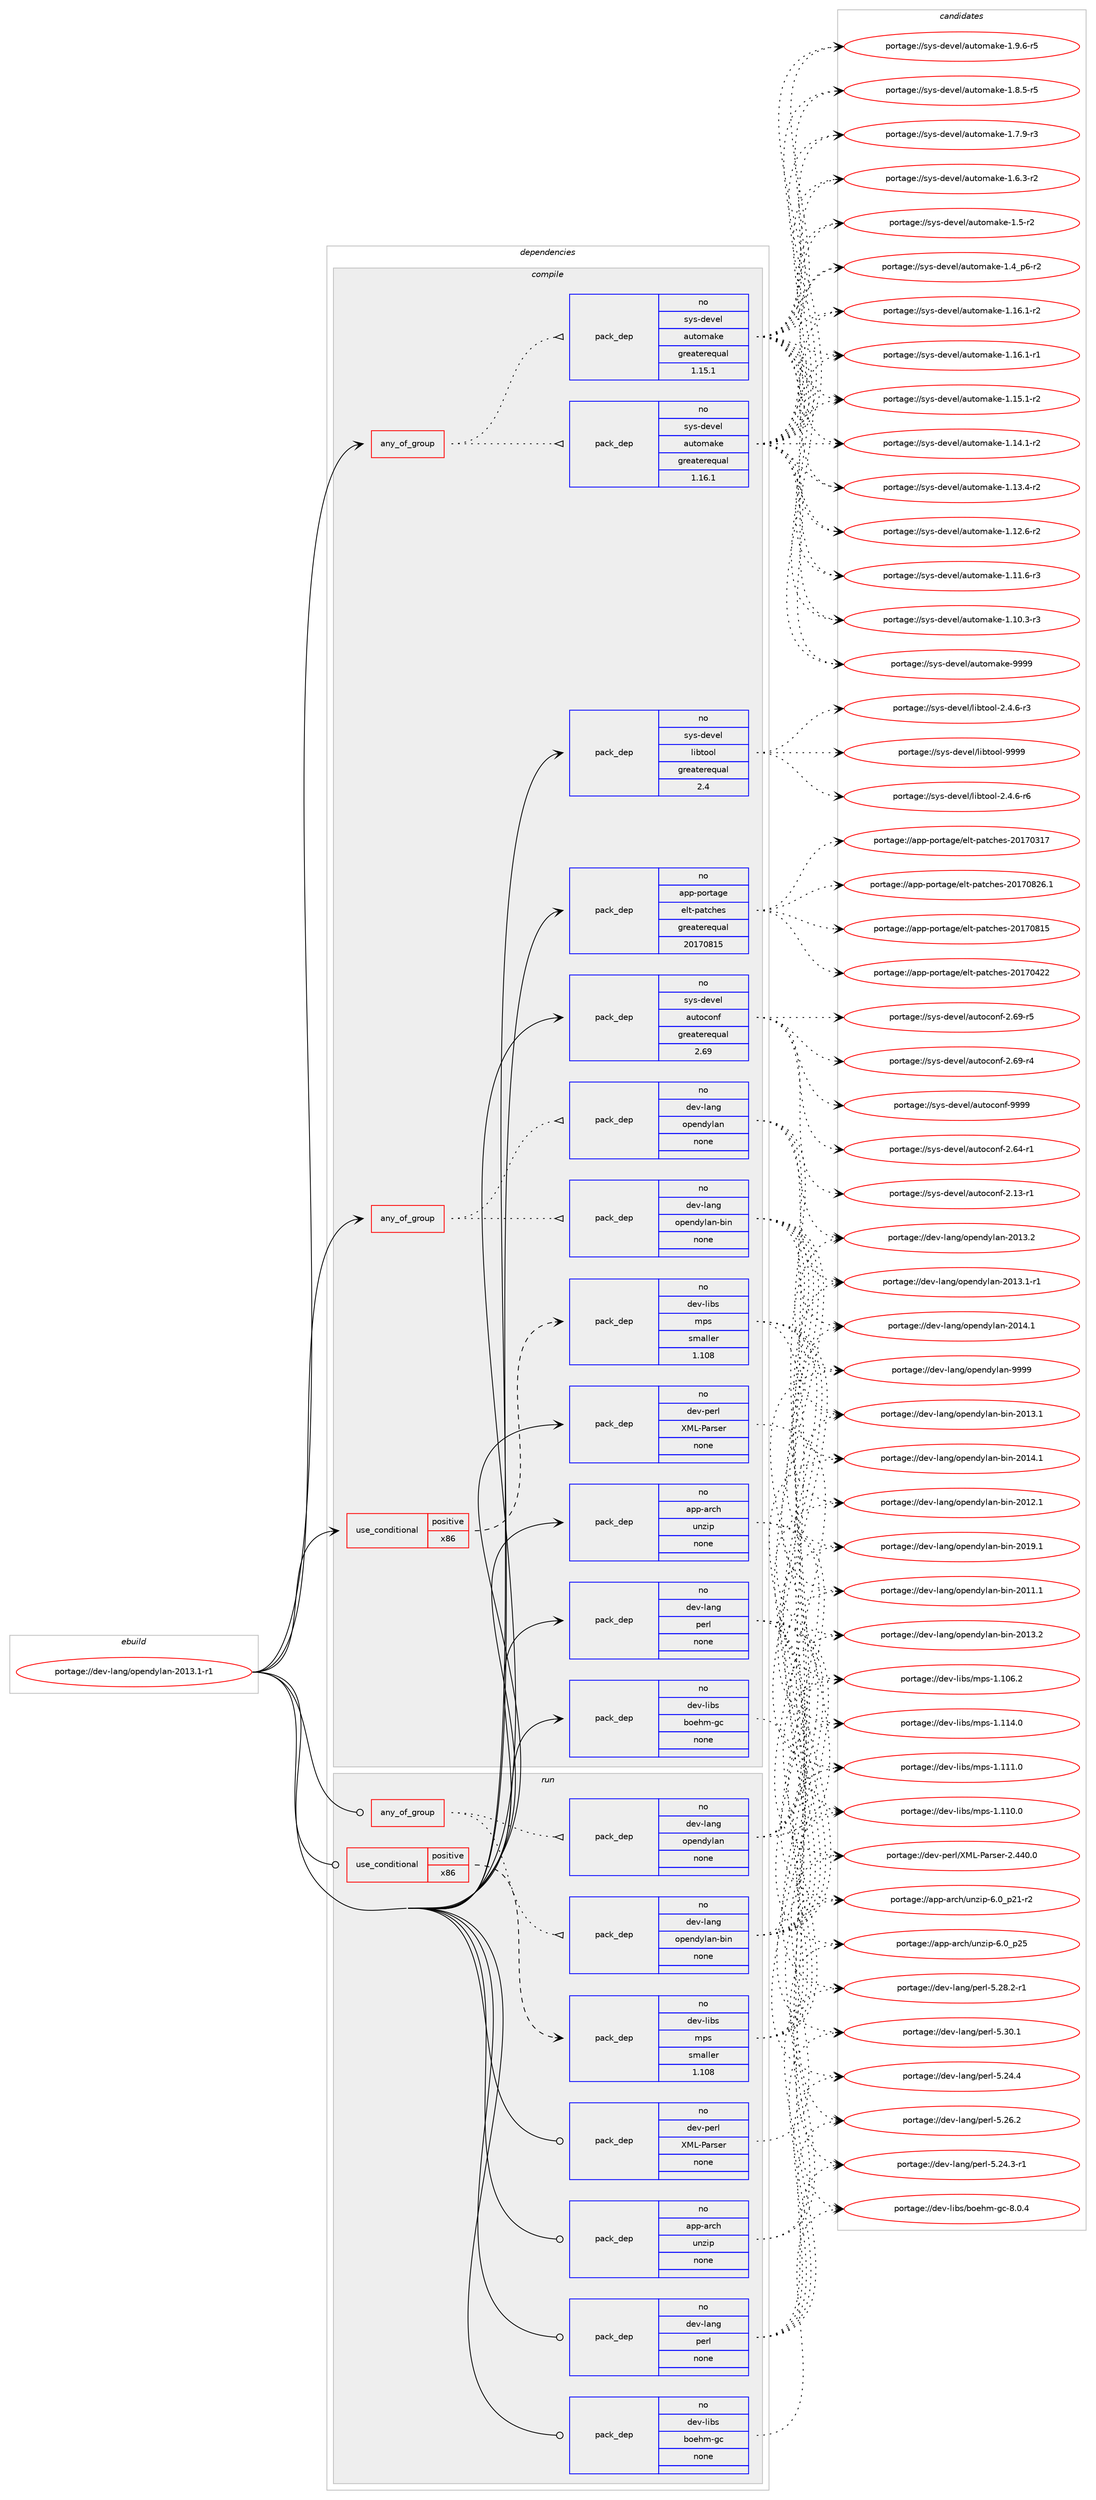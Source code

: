 digraph prolog {

# *************
# Graph options
# *************

newrank=true;
concentrate=true;
compound=true;
graph [rankdir=LR,fontname=Helvetica,fontsize=10,ranksep=1.5];#, ranksep=2.5, nodesep=0.2];
edge  [arrowhead=vee];
node  [fontname=Helvetica,fontsize=10];

# **********
# The ebuild
# **********

subgraph cluster_leftcol {
color=gray;
label=<<i>ebuild</i>>;
id [label="portage://dev-lang/opendylan-2013.1-r1", color=red, width=4, href="../dev-lang/opendylan-2013.1-r1.svg"];
}

# ****************
# The dependencies
# ****************

subgraph cluster_midcol {
color=gray;
label=<<i>dependencies</i>>;
subgraph cluster_compile {
fillcolor="#eeeeee";
style=filled;
label=<<i>compile</i>>;
subgraph any5304 {
dependency522108 [label=<<TABLE BORDER="0" CELLBORDER="1" CELLSPACING="0" CELLPADDING="4"><TR><TD CELLPADDING="10">any_of_group</TD></TR></TABLE>>, shape=none, color=red];subgraph pack388299 {
dependency522109 [label=<<TABLE BORDER="0" CELLBORDER="1" CELLSPACING="0" CELLPADDING="4" WIDTH="220"><TR><TD ROWSPAN="6" CELLPADDING="30">pack_dep</TD></TR><TR><TD WIDTH="110">no</TD></TR><TR><TD>dev-lang</TD></TR><TR><TD>opendylan-bin</TD></TR><TR><TD>none</TD></TR><TR><TD></TD></TR></TABLE>>, shape=none, color=blue];
}
dependency522108:e -> dependency522109:w [weight=20,style="dotted",arrowhead="oinv"];
subgraph pack388300 {
dependency522110 [label=<<TABLE BORDER="0" CELLBORDER="1" CELLSPACING="0" CELLPADDING="4" WIDTH="220"><TR><TD ROWSPAN="6" CELLPADDING="30">pack_dep</TD></TR><TR><TD WIDTH="110">no</TD></TR><TR><TD>dev-lang</TD></TR><TR><TD>opendylan</TD></TR><TR><TD>none</TD></TR><TR><TD></TD></TR></TABLE>>, shape=none, color=blue];
}
dependency522108:e -> dependency522110:w [weight=20,style="dotted",arrowhead="oinv"];
}
id:e -> dependency522108:w [weight=20,style="solid",arrowhead="vee"];
subgraph any5305 {
dependency522111 [label=<<TABLE BORDER="0" CELLBORDER="1" CELLSPACING="0" CELLPADDING="4"><TR><TD CELLPADDING="10">any_of_group</TD></TR></TABLE>>, shape=none, color=red];subgraph pack388301 {
dependency522112 [label=<<TABLE BORDER="0" CELLBORDER="1" CELLSPACING="0" CELLPADDING="4" WIDTH="220"><TR><TD ROWSPAN="6" CELLPADDING="30">pack_dep</TD></TR><TR><TD WIDTH="110">no</TD></TR><TR><TD>sys-devel</TD></TR><TR><TD>automake</TD></TR><TR><TD>greaterequal</TD></TR><TR><TD>1.16.1</TD></TR></TABLE>>, shape=none, color=blue];
}
dependency522111:e -> dependency522112:w [weight=20,style="dotted",arrowhead="oinv"];
subgraph pack388302 {
dependency522113 [label=<<TABLE BORDER="0" CELLBORDER="1" CELLSPACING="0" CELLPADDING="4" WIDTH="220"><TR><TD ROWSPAN="6" CELLPADDING="30">pack_dep</TD></TR><TR><TD WIDTH="110">no</TD></TR><TR><TD>sys-devel</TD></TR><TR><TD>automake</TD></TR><TR><TD>greaterequal</TD></TR><TR><TD>1.15.1</TD></TR></TABLE>>, shape=none, color=blue];
}
dependency522111:e -> dependency522113:w [weight=20,style="dotted",arrowhead="oinv"];
}
id:e -> dependency522111:w [weight=20,style="solid",arrowhead="vee"];
subgraph cond128268 {
dependency522114 [label=<<TABLE BORDER="0" CELLBORDER="1" CELLSPACING="0" CELLPADDING="4"><TR><TD ROWSPAN="3" CELLPADDING="10">use_conditional</TD></TR><TR><TD>positive</TD></TR><TR><TD>x86</TD></TR></TABLE>>, shape=none, color=red];
subgraph pack388303 {
dependency522115 [label=<<TABLE BORDER="0" CELLBORDER="1" CELLSPACING="0" CELLPADDING="4" WIDTH="220"><TR><TD ROWSPAN="6" CELLPADDING="30">pack_dep</TD></TR><TR><TD WIDTH="110">no</TD></TR><TR><TD>dev-libs</TD></TR><TR><TD>mps</TD></TR><TR><TD>smaller</TD></TR><TR><TD>1.108</TD></TR></TABLE>>, shape=none, color=blue];
}
dependency522114:e -> dependency522115:w [weight=20,style="dashed",arrowhead="vee"];
}
id:e -> dependency522114:w [weight=20,style="solid",arrowhead="vee"];
subgraph pack388304 {
dependency522116 [label=<<TABLE BORDER="0" CELLBORDER="1" CELLSPACING="0" CELLPADDING="4" WIDTH="220"><TR><TD ROWSPAN="6" CELLPADDING="30">pack_dep</TD></TR><TR><TD WIDTH="110">no</TD></TR><TR><TD>app-arch</TD></TR><TR><TD>unzip</TD></TR><TR><TD>none</TD></TR><TR><TD></TD></TR></TABLE>>, shape=none, color=blue];
}
id:e -> dependency522116:w [weight=20,style="solid",arrowhead="vee"];
subgraph pack388305 {
dependency522117 [label=<<TABLE BORDER="0" CELLBORDER="1" CELLSPACING="0" CELLPADDING="4" WIDTH="220"><TR><TD ROWSPAN="6" CELLPADDING="30">pack_dep</TD></TR><TR><TD WIDTH="110">no</TD></TR><TR><TD>app-portage</TD></TR><TR><TD>elt-patches</TD></TR><TR><TD>greaterequal</TD></TR><TR><TD>20170815</TD></TR></TABLE>>, shape=none, color=blue];
}
id:e -> dependency522117:w [weight=20,style="solid",arrowhead="vee"];
subgraph pack388306 {
dependency522118 [label=<<TABLE BORDER="0" CELLBORDER="1" CELLSPACING="0" CELLPADDING="4" WIDTH="220"><TR><TD ROWSPAN="6" CELLPADDING="30">pack_dep</TD></TR><TR><TD WIDTH="110">no</TD></TR><TR><TD>dev-lang</TD></TR><TR><TD>perl</TD></TR><TR><TD>none</TD></TR><TR><TD></TD></TR></TABLE>>, shape=none, color=blue];
}
id:e -> dependency522118:w [weight=20,style="solid",arrowhead="vee"];
subgraph pack388307 {
dependency522119 [label=<<TABLE BORDER="0" CELLBORDER="1" CELLSPACING="0" CELLPADDING="4" WIDTH="220"><TR><TD ROWSPAN="6" CELLPADDING="30">pack_dep</TD></TR><TR><TD WIDTH="110">no</TD></TR><TR><TD>dev-libs</TD></TR><TR><TD>boehm-gc</TD></TR><TR><TD>none</TD></TR><TR><TD></TD></TR></TABLE>>, shape=none, color=blue];
}
id:e -> dependency522119:w [weight=20,style="solid",arrowhead="vee"];
subgraph pack388308 {
dependency522120 [label=<<TABLE BORDER="0" CELLBORDER="1" CELLSPACING="0" CELLPADDING="4" WIDTH="220"><TR><TD ROWSPAN="6" CELLPADDING="30">pack_dep</TD></TR><TR><TD WIDTH="110">no</TD></TR><TR><TD>dev-perl</TD></TR><TR><TD>XML-Parser</TD></TR><TR><TD>none</TD></TR><TR><TD></TD></TR></TABLE>>, shape=none, color=blue];
}
id:e -> dependency522120:w [weight=20,style="solid",arrowhead="vee"];
subgraph pack388309 {
dependency522121 [label=<<TABLE BORDER="0" CELLBORDER="1" CELLSPACING="0" CELLPADDING="4" WIDTH="220"><TR><TD ROWSPAN="6" CELLPADDING="30">pack_dep</TD></TR><TR><TD WIDTH="110">no</TD></TR><TR><TD>sys-devel</TD></TR><TR><TD>autoconf</TD></TR><TR><TD>greaterequal</TD></TR><TR><TD>2.69</TD></TR></TABLE>>, shape=none, color=blue];
}
id:e -> dependency522121:w [weight=20,style="solid",arrowhead="vee"];
subgraph pack388310 {
dependency522122 [label=<<TABLE BORDER="0" CELLBORDER="1" CELLSPACING="0" CELLPADDING="4" WIDTH="220"><TR><TD ROWSPAN="6" CELLPADDING="30">pack_dep</TD></TR><TR><TD WIDTH="110">no</TD></TR><TR><TD>sys-devel</TD></TR><TR><TD>libtool</TD></TR><TR><TD>greaterequal</TD></TR><TR><TD>2.4</TD></TR></TABLE>>, shape=none, color=blue];
}
id:e -> dependency522122:w [weight=20,style="solid",arrowhead="vee"];
}
subgraph cluster_compileandrun {
fillcolor="#eeeeee";
style=filled;
label=<<i>compile and run</i>>;
}
subgraph cluster_run {
fillcolor="#eeeeee";
style=filled;
label=<<i>run</i>>;
subgraph any5306 {
dependency522123 [label=<<TABLE BORDER="0" CELLBORDER="1" CELLSPACING="0" CELLPADDING="4"><TR><TD CELLPADDING="10">any_of_group</TD></TR></TABLE>>, shape=none, color=red];subgraph pack388311 {
dependency522124 [label=<<TABLE BORDER="0" CELLBORDER="1" CELLSPACING="0" CELLPADDING="4" WIDTH="220"><TR><TD ROWSPAN="6" CELLPADDING="30">pack_dep</TD></TR><TR><TD WIDTH="110">no</TD></TR><TR><TD>dev-lang</TD></TR><TR><TD>opendylan-bin</TD></TR><TR><TD>none</TD></TR><TR><TD></TD></TR></TABLE>>, shape=none, color=blue];
}
dependency522123:e -> dependency522124:w [weight=20,style="dotted",arrowhead="oinv"];
subgraph pack388312 {
dependency522125 [label=<<TABLE BORDER="0" CELLBORDER="1" CELLSPACING="0" CELLPADDING="4" WIDTH="220"><TR><TD ROWSPAN="6" CELLPADDING="30">pack_dep</TD></TR><TR><TD WIDTH="110">no</TD></TR><TR><TD>dev-lang</TD></TR><TR><TD>opendylan</TD></TR><TR><TD>none</TD></TR><TR><TD></TD></TR></TABLE>>, shape=none, color=blue];
}
dependency522123:e -> dependency522125:w [weight=20,style="dotted",arrowhead="oinv"];
}
id:e -> dependency522123:w [weight=20,style="solid",arrowhead="odot"];
subgraph cond128269 {
dependency522126 [label=<<TABLE BORDER="0" CELLBORDER="1" CELLSPACING="0" CELLPADDING="4"><TR><TD ROWSPAN="3" CELLPADDING="10">use_conditional</TD></TR><TR><TD>positive</TD></TR><TR><TD>x86</TD></TR></TABLE>>, shape=none, color=red];
subgraph pack388313 {
dependency522127 [label=<<TABLE BORDER="0" CELLBORDER="1" CELLSPACING="0" CELLPADDING="4" WIDTH="220"><TR><TD ROWSPAN="6" CELLPADDING="30">pack_dep</TD></TR><TR><TD WIDTH="110">no</TD></TR><TR><TD>dev-libs</TD></TR><TR><TD>mps</TD></TR><TR><TD>smaller</TD></TR><TR><TD>1.108</TD></TR></TABLE>>, shape=none, color=blue];
}
dependency522126:e -> dependency522127:w [weight=20,style="dashed",arrowhead="vee"];
}
id:e -> dependency522126:w [weight=20,style="solid",arrowhead="odot"];
subgraph pack388314 {
dependency522128 [label=<<TABLE BORDER="0" CELLBORDER="1" CELLSPACING="0" CELLPADDING="4" WIDTH="220"><TR><TD ROWSPAN="6" CELLPADDING="30">pack_dep</TD></TR><TR><TD WIDTH="110">no</TD></TR><TR><TD>app-arch</TD></TR><TR><TD>unzip</TD></TR><TR><TD>none</TD></TR><TR><TD></TD></TR></TABLE>>, shape=none, color=blue];
}
id:e -> dependency522128:w [weight=20,style="solid",arrowhead="odot"];
subgraph pack388315 {
dependency522129 [label=<<TABLE BORDER="0" CELLBORDER="1" CELLSPACING="0" CELLPADDING="4" WIDTH="220"><TR><TD ROWSPAN="6" CELLPADDING="30">pack_dep</TD></TR><TR><TD WIDTH="110">no</TD></TR><TR><TD>dev-lang</TD></TR><TR><TD>perl</TD></TR><TR><TD>none</TD></TR><TR><TD></TD></TR></TABLE>>, shape=none, color=blue];
}
id:e -> dependency522129:w [weight=20,style="solid",arrowhead="odot"];
subgraph pack388316 {
dependency522130 [label=<<TABLE BORDER="0" CELLBORDER="1" CELLSPACING="0" CELLPADDING="4" WIDTH="220"><TR><TD ROWSPAN="6" CELLPADDING="30">pack_dep</TD></TR><TR><TD WIDTH="110">no</TD></TR><TR><TD>dev-libs</TD></TR><TR><TD>boehm-gc</TD></TR><TR><TD>none</TD></TR><TR><TD></TD></TR></TABLE>>, shape=none, color=blue];
}
id:e -> dependency522130:w [weight=20,style="solid",arrowhead="odot"];
subgraph pack388317 {
dependency522131 [label=<<TABLE BORDER="0" CELLBORDER="1" CELLSPACING="0" CELLPADDING="4" WIDTH="220"><TR><TD ROWSPAN="6" CELLPADDING="30">pack_dep</TD></TR><TR><TD WIDTH="110">no</TD></TR><TR><TD>dev-perl</TD></TR><TR><TD>XML-Parser</TD></TR><TR><TD>none</TD></TR><TR><TD></TD></TR></TABLE>>, shape=none, color=blue];
}
id:e -> dependency522131:w [weight=20,style="solid",arrowhead="odot"];
}
}

# **************
# The candidates
# **************

subgraph cluster_choices {
rank=same;
color=gray;
label=<<i>candidates</i>>;

subgraph choice388299 {
color=black;
nodesep=1;
choice10010111845108971101034711111210111010012110897110459810511045504849574649 [label="portage://dev-lang/opendylan-bin-2019.1", color=red, width=4,href="../dev-lang/opendylan-bin-2019.1.svg"];
choice10010111845108971101034711111210111010012110897110459810511045504849524649 [label="portage://dev-lang/opendylan-bin-2014.1", color=red, width=4,href="../dev-lang/opendylan-bin-2014.1.svg"];
choice10010111845108971101034711111210111010012110897110459810511045504849514650 [label="portage://dev-lang/opendylan-bin-2013.2", color=red, width=4,href="../dev-lang/opendylan-bin-2013.2.svg"];
choice10010111845108971101034711111210111010012110897110459810511045504849514649 [label="portage://dev-lang/opendylan-bin-2013.1", color=red, width=4,href="../dev-lang/opendylan-bin-2013.1.svg"];
choice10010111845108971101034711111210111010012110897110459810511045504849504649 [label="portage://dev-lang/opendylan-bin-2012.1", color=red, width=4,href="../dev-lang/opendylan-bin-2012.1.svg"];
choice10010111845108971101034711111210111010012110897110459810511045504849494649 [label="portage://dev-lang/opendylan-bin-2011.1", color=red, width=4,href="../dev-lang/opendylan-bin-2011.1.svg"];
dependency522109:e -> choice10010111845108971101034711111210111010012110897110459810511045504849574649:w [style=dotted,weight="100"];
dependency522109:e -> choice10010111845108971101034711111210111010012110897110459810511045504849524649:w [style=dotted,weight="100"];
dependency522109:e -> choice10010111845108971101034711111210111010012110897110459810511045504849514650:w [style=dotted,weight="100"];
dependency522109:e -> choice10010111845108971101034711111210111010012110897110459810511045504849514649:w [style=dotted,weight="100"];
dependency522109:e -> choice10010111845108971101034711111210111010012110897110459810511045504849504649:w [style=dotted,weight="100"];
dependency522109:e -> choice10010111845108971101034711111210111010012110897110459810511045504849494649:w [style=dotted,weight="100"];
}
subgraph choice388300 {
color=black;
nodesep=1;
choice100101118451089711010347111112101110100121108971104557575757 [label="portage://dev-lang/opendylan-9999", color=red, width=4,href="../dev-lang/opendylan-9999.svg"];
choice1001011184510897110103471111121011101001211089711045504849524649 [label="portage://dev-lang/opendylan-2014.1", color=red, width=4,href="../dev-lang/opendylan-2014.1.svg"];
choice1001011184510897110103471111121011101001211089711045504849514650 [label="portage://dev-lang/opendylan-2013.2", color=red, width=4,href="../dev-lang/opendylan-2013.2.svg"];
choice10010111845108971101034711111210111010012110897110455048495146494511449 [label="portage://dev-lang/opendylan-2013.1-r1", color=red, width=4,href="../dev-lang/opendylan-2013.1-r1.svg"];
dependency522110:e -> choice100101118451089711010347111112101110100121108971104557575757:w [style=dotted,weight="100"];
dependency522110:e -> choice1001011184510897110103471111121011101001211089711045504849524649:w [style=dotted,weight="100"];
dependency522110:e -> choice1001011184510897110103471111121011101001211089711045504849514650:w [style=dotted,weight="100"];
dependency522110:e -> choice10010111845108971101034711111210111010012110897110455048495146494511449:w [style=dotted,weight="100"];
}
subgraph choice388301 {
color=black;
nodesep=1;
choice115121115451001011181011084797117116111109971071014557575757 [label="portage://sys-devel/automake-9999", color=red, width=4,href="../sys-devel/automake-9999.svg"];
choice115121115451001011181011084797117116111109971071014549465746544511453 [label="portage://sys-devel/automake-1.9.6-r5", color=red, width=4,href="../sys-devel/automake-1.9.6-r5.svg"];
choice115121115451001011181011084797117116111109971071014549465646534511453 [label="portage://sys-devel/automake-1.8.5-r5", color=red, width=4,href="../sys-devel/automake-1.8.5-r5.svg"];
choice115121115451001011181011084797117116111109971071014549465546574511451 [label="portage://sys-devel/automake-1.7.9-r3", color=red, width=4,href="../sys-devel/automake-1.7.9-r3.svg"];
choice115121115451001011181011084797117116111109971071014549465446514511450 [label="portage://sys-devel/automake-1.6.3-r2", color=red, width=4,href="../sys-devel/automake-1.6.3-r2.svg"];
choice11512111545100101118101108479711711611110997107101454946534511450 [label="portage://sys-devel/automake-1.5-r2", color=red, width=4,href="../sys-devel/automake-1.5-r2.svg"];
choice115121115451001011181011084797117116111109971071014549465295112544511450 [label="portage://sys-devel/automake-1.4_p6-r2", color=red, width=4,href="../sys-devel/automake-1.4_p6-r2.svg"];
choice11512111545100101118101108479711711611110997107101454946495446494511450 [label="portage://sys-devel/automake-1.16.1-r2", color=red, width=4,href="../sys-devel/automake-1.16.1-r2.svg"];
choice11512111545100101118101108479711711611110997107101454946495446494511449 [label="portage://sys-devel/automake-1.16.1-r1", color=red, width=4,href="../sys-devel/automake-1.16.1-r1.svg"];
choice11512111545100101118101108479711711611110997107101454946495346494511450 [label="portage://sys-devel/automake-1.15.1-r2", color=red, width=4,href="../sys-devel/automake-1.15.1-r2.svg"];
choice11512111545100101118101108479711711611110997107101454946495246494511450 [label="portage://sys-devel/automake-1.14.1-r2", color=red, width=4,href="../sys-devel/automake-1.14.1-r2.svg"];
choice11512111545100101118101108479711711611110997107101454946495146524511450 [label="portage://sys-devel/automake-1.13.4-r2", color=red, width=4,href="../sys-devel/automake-1.13.4-r2.svg"];
choice11512111545100101118101108479711711611110997107101454946495046544511450 [label="portage://sys-devel/automake-1.12.6-r2", color=red, width=4,href="../sys-devel/automake-1.12.6-r2.svg"];
choice11512111545100101118101108479711711611110997107101454946494946544511451 [label="portage://sys-devel/automake-1.11.6-r3", color=red, width=4,href="../sys-devel/automake-1.11.6-r3.svg"];
choice11512111545100101118101108479711711611110997107101454946494846514511451 [label="portage://sys-devel/automake-1.10.3-r3", color=red, width=4,href="../sys-devel/automake-1.10.3-r3.svg"];
dependency522112:e -> choice115121115451001011181011084797117116111109971071014557575757:w [style=dotted,weight="100"];
dependency522112:e -> choice115121115451001011181011084797117116111109971071014549465746544511453:w [style=dotted,weight="100"];
dependency522112:e -> choice115121115451001011181011084797117116111109971071014549465646534511453:w [style=dotted,weight="100"];
dependency522112:e -> choice115121115451001011181011084797117116111109971071014549465546574511451:w [style=dotted,weight="100"];
dependency522112:e -> choice115121115451001011181011084797117116111109971071014549465446514511450:w [style=dotted,weight="100"];
dependency522112:e -> choice11512111545100101118101108479711711611110997107101454946534511450:w [style=dotted,weight="100"];
dependency522112:e -> choice115121115451001011181011084797117116111109971071014549465295112544511450:w [style=dotted,weight="100"];
dependency522112:e -> choice11512111545100101118101108479711711611110997107101454946495446494511450:w [style=dotted,weight="100"];
dependency522112:e -> choice11512111545100101118101108479711711611110997107101454946495446494511449:w [style=dotted,weight="100"];
dependency522112:e -> choice11512111545100101118101108479711711611110997107101454946495346494511450:w [style=dotted,weight="100"];
dependency522112:e -> choice11512111545100101118101108479711711611110997107101454946495246494511450:w [style=dotted,weight="100"];
dependency522112:e -> choice11512111545100101118101108479711711611110997107101454946495146524511450:w [style=dotted,weight="100"];
dependency522112:e -> choice11512111545100101118101108479711711611110997107101454946495046544511450:w [style=dotted,weight="100"];
dependency522112:e -> choice11512111545100101118101108479711711611110997107101454946494946544511451:w [style=dotted,weight="100"];
dependency522112:e -> choice11512111545100101118101108479711711611110997107101454946494846514511451:w [style=dotted,weight="100"];
}
subgraph choice388302 {
color=black;
nodesep=1;
choice115121115451001011181011084797117116111109971071014557575757 [label="portage://sys-devel/automake-9999", color=red, width=4,href="../sys-devel/automake-9999.svg"];
choice115121115451001011181011084797117116111109971071014549465746544511453 [label="portage://sys-devel/automake-1.9.6-r5", color=red, width=4,href="../sys-devel/automake-1.9.6-r5.svg"];
choice115121115451001011181011084797117116111109971071014549465646534511453 [label="portage://sys-devel/automake-1.8.5-r5", color=red, width=4,href="../sys-devel/automake-1.8.5-r5.svg"];
choice115121115451001011181011084797117116111109971071014549465546574511451 [label="portage://sys-devel/automake-1.7.9-r3", color=red, width=4,href="../sys-devel/automake-1.7.9-r3.svg"];
choice115121115451001011181011084797117116111109971071014549465446514511450 [label="portage://sys-devel/automake-1.6.3-r2", color=red, width=4,href="../sys-devel/automake-1.6.3-r2.svg"];
choice11512111545100101118101108479711711611110997107101454946534511450 [label="portage://sys-devel/automake-1.5-r2", color=red, width=4,href="../sys-devel/automake-1.5-r2.svg"];
choice115121115451001011181011084797117116111109971071014549465295112544511450 [label="portage://sys-devel/automake-1.4_p6-r2", color=red, width=4,href="../sys-devel/automake-1.4_p6-r2.svg"];
choice11512111545100101118101108479711711611110997107101454946495446494511450 [label="portage://sys-devel/automake-1.16.1-r2", color=red, width=4,href="../sys-devel/automake-1.16.1-r2.svg"];
choice11512111545100101118101108479711711611110997107101454946495446494511449 [label="portage://sys-devel/automake-1.16.1-r1", color=red, width=4,href="../sys-devel/automake-1.16.1-r1.svg"];
choice11512111545100101118101108479711711611110997107101454946495346494511450 [label="portage://sys-devel/automake-1.15.1-r2", color=red, width=4,href="../sys-devel/automake-1.15.1-r2.svg"];
choice11512111545100101118101108479711711611110997107101454946495246494511450 [label="portage://sys-devel/automake-1.14.1-r2", color=red, width=4,href="../sys-devel/automake-1.14.1-r2.svg"];
choice11512111545100101118101108479711711611110997107101454946495146524511450 [label="portage://sys-devel/automake-1.13.4-r2", color=red, width=4,href="../sys-devel/automake-1.13.4-r2.svg"];
choice11512111545100101118101108479711711611110997107101454946495046544511450 [label="portage://sys-devel/automake-1.12.6-r2", color=red, width=4,href="../sys-devel/automake-1.12.6-r2.svg"];
choice11512111545100101118101108479711711611110997107101454946494946544511451 [label="portage://sys-devel/automake-1.11.6-r3", color=red, width=4,href="../sys-devel/automake-1.11.6-r3.svg"];
choice11512111545100101118101108479711711611110997107101454946494846514511451 [label="portage://sys-devel/automake-1.10.3-r3", color=red, width=4,href="../sys-devel/automake-1.10.3-r3.svg"];
dependency522113:e -> choice115121115451001011181011084797117116111109971071014557575757:w [style=dotted,weight="100"];
dependency522113:e -> choice115121115451001011181011084797117116111109971071014549465746544511453:w [style=dotted,weight="100"];
dependency522113:e -> choice115121115451001011181011084797117116111109971071014549465646534511453:w [style=dotted,weight="100"];
dependency522113:e -> choice115121115451001011181011084797117116111109971071014549465546574511451:w [style=dotted,weight="100"];
dependency522113:e -> choice115121115451001011181011084797117116111109971071014549465446514511450:w [style=dotted,weight="100"];
dependency522113:e -> choice11512111545100101118101108479711711611110997107101454946534511450:w [style=dotted,weight="100"];
dependency522113:e -> choice115121115451001011181011084797117116111109971071014549465295112544511450:w [style=dotted,weight="100"];
dependency522113:e -> choice11512111545100101118101108479711711611110997107101454946495446494511450:w [style=dotted,weight="100"];
dependency522113:e -> choice11512111545100101118101108479711711611110997107101454946495446494511449:w [style=dotted,weight="100"];
dependency522113:e -> choice11512111545100101118101108479711711611110997107101454946495346494511450:w [style=dotted,weight="100"];
dependency522113:e -> choice11512111545100101118101108479711711611110997107101454946495246494511450:w [style=dotted,weight="100"];
dependency522113:e -> choice11512111545100101118101108479711711611110997107101454946495146524511450:w [style=dotted,weight="100"];
dependency522113:e -> choice11512111545100101118101108479711711611110997107101454946495046544511450:w [style=dotted,weight="100"];
dependency522113:e -> choice11512111545100101118101108479711711611110997107101454946494946544511451:w [style=dotted,weight="100"];
dependency522113:e -> choice11512111545100101118101108479711711611110997107101454946494846514511451:w [style=dotted,weight="100"];
}
subgraph choice388303 {
color=black;
nodesep=1;
choice1001011184510810598115471091121154549464949524648 [label="portage://dev-libs/mps-1.114.0", color=red, width=4,href="../dev-libs/mps-1.114.0.svg"];
choice1001011184510810598115471091121154549464949494648 [label="portage://dev-libs/mps-1.111.0", color=red, width=4,href="../dev-libs/mps-1.111.0.svg"];
choice1001011184510810598115471091121154549464949484648 [label="portage://dev-libs/mps-1.110.0", color=red, width=4,href="../dev-libs/mps-1.110.0.svg"];
choice1001011184510810598115471091121154549464948544650 [label="portage://dev-libs/mps-1.106.2", color=red, width=4,href="../dev-libs/mps-1.106.2.svg"];
dependency522115:e -> choice1001011184510810598115471091121154549464949524648:w [style=dotted,weight="100"];
dependency522115:e -> choice1001011184510810598115471091121154549464949494648:w [style=dotted,weight="100"];
dependency522115:e -> choice1001011184510810598115471091121154549464949484648:w [style=dotted,weight="100"];
dependency522115:e -> choice1001011184510810598115471091121154549464948544650:w [style=dotted,weight="100"];
}
subgraph choice388304 {
color=black;
nodesep=1;
choice971121124597114991044711711012210511245544648951125053 [label="portage://app-arch/unzip-6.0_p25", color=red, width=4,href="../app-arch/unzip-6.0_p25.svg"];
choice9711211245971149910447117110122105112455446489511250494511450 [label="portage://app-arch/unzip-6.0_p21-r2", color=red, width=4,href="../app-arch/unzip-6.0_p21-r2.svg"];
dependency522116:e -> choice971121124597114991044711711012210511245544648951125053:w [style=dotted,weight="100"];
dependency522116:e -> choice9711211245971149910447117110122105112455446489511250494511450:w [style=dotted,weight="100"];
}
subgraph choice388305 {
color=black;
nodesep=1;
choice971121124511211111411697103101471011081164511297116991041011154550484955485650544649 [label="portage://app-portage/elt-patches-20170826.1", color=red, width=4,href="../app-portage/elt-patches-20170826.1.svg"];
choice97112112451121111141169710310147101108116451129711699104101115455048495548564953 [label="portage://app-portage/elt-patches-20170815", color=red, width=4,href="../app-portage/elt-patches-20170815.svg"];
choice97112112451121111141169710310147101108116451129711699104101115455048495548525050 [label="portage://app-portage/elt-patches-20170422", color=red, width=4,href="../app-portage/elt-patches-20170422.svg"];
choice97112112451121111141169710310147101108116451129711699104101115455048495548514955 [label="portage://app-portage/elt-patches-20170317", color=red, width=4,href="../app-portage/elt-patches-20170317.svg"];
dependency522117:e -> choice971121124511211111411697103101471011081164511297116991041011154550484955485650544649:w [style=dotted,weight="100"];
dependency522117:e -> choice97112112451121111141169710310147101108116451129711699104101115455048495548564953:w [style=dotted,weight="100"];
dependency522117:e -> choice97112112451121111141169710310147101108116451129711699104101115455048495548525050:w [style=dotted,weight="100"];
dependency522117:e -> choice97112112451121111141169710310147101108116451129711699104101115455048495548514955:w [style=dotted,weight="100"];
}
subgraph choice388306 {
color=black;
nodesep=1;
choice10010111845108971101034711210111410845534651484649 [label="portage://dev-lang/perl-5.30.1", color=red, width=4,href="../dev-lang/perl-5.30.1.svg"];
choice100101118451089711010347112101114108455346505646504511449 [label="portage://dev-lang/perl-5.28.2-r1", color=red, width=4,href="../dev-lang/perl-5.28.2-r1.svg"];
choice10010111845108971101034711210111410845534650544650 [label="portage://dev-lang/perl-5.26.2", color=red, width=4,href="../dev-lang/perl-5.26.2.svg"];
choice10010111845108971101034711210111410845534650524652 [label="portage://dev-lang/perl-5.24.4", color=red, width=4,href="../dev-lang/perl-5.24.4.svg"];
choice100101118451089711010347112101114108455346505246514511449 [label="portage://dev-lang/perl-5.24.3-r1", color=red, width=4,href="../dev-lang/perl-5.24.3-r1.svg"];
dependency522118:e -> choice10010111845108971101034711210111410845534651484649:w [style=dotted,weight="100"];
dependency522118:e -> choice100101118451089711010347112101114108455346505646504511449:w [style=dotted,weight="100"];
dependency522118:e -> choice10010111845108971101034711210111410845534650544650:w [style=dotted,weight="100"];
dependency522118:e -> choice10010111845108971101034711210111410845534650524652:w [style=dotted,weight="100"];
dependency522118:e -> choice100101118451089711010347112101114108455346505246514511449:w [style=dotted,weight="100"];
}
subgraph choice388307 {
color=black;
nodesep=1;
choice100101118451081059811547981111011041094510399455646484652 [label="portage://dev-libs/boehm-gc-8.0.4", color=red, width=4,href="../dev-libs/boehm-gc-8.0.4.svg"];
dependency522119:e -> choice100101118451081059811547981111011041094510399455646484652:w [style=dotted,weight="100"];
}
subgraph choice388308 {
color=black;
nodesep=1;
choice10010111845112101114108478877764580971141151011144550465252484648 [label="portage://dev-perl/XML-Parser-2.440.0", color=red, width=4,href="../dev-perl/XML-Parser-2.440.0.svg"];
dependency522120:e -> choice10010111845112101114108478877764580971141151011144550465252484648:w [style=dotted,weight="100"];
}
subgraph choice388309 {
color=black;
nodesep=1;
choice115121115451001011181011084797117116111991111101024557575757 [label="portage://sys-devel/autoconf-9999", color=red, width=4,href="../sys-devel/autoconf-9999.svg"];
choice1151211154510010111810110847971171161119911111010245504654574511453 [label="portage://sys-devel/autoconf-2.69-r5", color=red, width=4,href="../sys-devel/autoconf-2.69-r5.svg"];
choice1151211154510010111810110847971171161119911111010245504654574511452 [label="portage://sys-devel/autoconf-2.69-r4", color=red, width=4,href="../sys-devel/autoconf-2.69-r4.svg"];
choice1151211154510010111810110847971171161119911111010245504654524511449 [label="portage://sys-devel/autoconf-2.64-r1", color=red, width=4,href="../sys-devel/autoconf-2.64-r1.svg"];
choice1151211154510010111810110847971171161119911111010245504649514511449 [label="portage://sys-devel/autoconf-2.13-r1", color=red, width=4,href="../sys-devel/autoconf-2.13-r1.svg"];
dependency522121:e -> choice115121115451001011181011084797117116111991111101024557575757:w [style=dotted,weight="100"];
dependency522121:e -> choice1151211154510010111810110847971171161119911111010245504654574511453:w [style=dotted,weight="100"];
dependency522121:e -> choice1151211154510010111810110847971171161119911111010245504654574511452:w [style=dotted,weight="100"];
dependency522121:e -> choice1151211154510010111810110847971171161119911111010245504654524511449:w [style=dotted,weight="100"];
dependency522121:e -> choice1151211154510010111810110847971171161119911111010245504649514511449:w [style=dotted,weight="100"];
}
subgraph choice388310 {
color=black;
nodesep=1;
choice1151211154510010111810110847108105981161111111084557575757 [label="portage://sys-devel/libtool-9999", color=red, width=4,href="../sys-devel/libtool-9999.svg"];
choice1151211154510010111810110847108105981161111111084550465246544511454 [label="portage://sys-devel/libtool-2.4.6-r6", color=red, width=4,href="../sys-devel/libtool-2.4.6-r6.svg"];
choice1151211154510010111810110847108105981161111111084550465246544511451 [label="portage://sys-devel/libtool-2.4.6-r3", color=red, width=4,href="../sys-devel/libtool-2.4.6-r3.svg"];
dependency522122:e -> choice1151211154510010111810110847108105981161111111084557575757:w [style=dotted,weight="100"];
dependency522122:e -> choice1151211154510010111810110847108105981161111111084550465246544511454:w [style=dotted,weight="100"];
dependency522122:e -> choice1151211154510010111810110847108105981161111111084550465246544511451:w [style=dotted,weight="100"];
}
subgraph choice388311 {
color=black;
nodesep=1;
choice10010111845108971101034711111210111010012110897110459810511045504849574649 [label="portage://dev-lang/opendylan-bin-2019.1", color=red, width=4,href="../dev-lang/opendylan-bin-2019.1.svg"];
choice10010111845108971101034711111210111010012110897110459810511045504849524649 [label="portage://dev-lang/opendylan-bin-2014.1", color=red, width=4,href="../dev-lang/opendylan-bin-2014.1.svg"];
choice10010111845108971101034711111210111010012110897110459810511045504849514650 [label="portage://dev-lang/opendylan-bin-2013.2", color=red, width=4,href="../dev-lang/opendylan-bin-2013.2.svg"];
choice10010111845108971101034711111210111010012110897110459810511045504849514649 [label="portage://dev-lang/opendylan-bin-2013.1", color=red, width=4,href="../dev-lang/opendylan-bin-2013.1.svg"];
choice10010111845108971101034711111210111010012110897110459810511045504849504649 [label="portage://dev-lang/opendylan-bin-2012.1", color=red, width=4,href="../dev-lang/opendylan-bin-2012.1.svg"];
choice10010111845108971101034711111210111010012110897110459810511045504849494649 [label="portage://dev-lang/opendylan-bin-2011.1", color=red, width=4,href="../dev-lang/opendylan-bin-2011.1.svg"];
dependency522124:e -> choice10010111845108971101034711111210111010012110897110459810511045504849574649:w [style=dotted,weight="100"];
dependency522124:e -> choice10010111845108971101034711111210111010012110897110459810511045504849524649:w [style=dotted,weight="100"];
dependency522124:e -> choice10010111845108971101034711111210111010012110897110459810511045504849514650:w [style=dotted,weight="100"];
dependency522124:e -> choice10010111845108971101034711111210111010012110897110459810511045504849514649:w [style=dotted,weight="100"];
dependency522124:e -> choice10010111845108971101034711111210111010012110897110459810511045504849504649:w [style=dotted,weight="100"];
dependency522124:e -> choice10010111845108971101034711111210111010012110897110459810511045504849494649:w [style=dotted,weight="100"];
}
subgraph choice388312 {
color=black;
nodesep=1;
choice100101118451089711010347111112101110100121108971104557575757 [label="portage://dev-lang/opendylan-9999", color=red, width=4,href="../dev-lang/opendylan-9999.svg"];
choice1001011184510897110103471111121011101001211089711045504849524649 [label="portage://dev-lang/opendylan-2014.1", color=red, width=4,href="../dev-lang/opendylan-2014.1.svg"];
choice1001011184510897110103471111121011101001211089711045504849514650 [label="portage://dev-lang/opendylan-2013.2", color=red, width=4,href="../dev-lang/opendylan-2013.2.svg"];
choice10010111845108971101034711111210111010012110897110455048495146494511449 [label="portage://dev-lang/opendylan-2013.1-r1", color=red, width=4,href="../dev-lang/opendylan-2013.1-r1.svg"];
dependency522125:e -> choice100101118451089711010347111112101110100121108971104557575757:w [style=dotted,weight="100"];
dependency522125:e -> choice1001011184510897110103471111121011101001211089711045504849524649:w [style=dotted,weight="100"];
dependency522125:e -> choice1001011184510897110103471111121011101001211089711045504849514650:w [style=dotted,weight="100"];
dependency522125:e -> choice10010111845108971101034711111210111010012110897110455048495146494511449:w [style=dotted,weight="100"];
}
subgraph choice388313 {
color=black;
nodesep=1;
choice1001011184510810598115471091121154549464949524648 [label="portage://dev-libs/mps-1.114.0", color=red, width=4,href="../dev-libs/mps-1.114.0.svg"];
choice1001011184510810598115471091121154549464949494648 [label="portage://dev-libs/mps-1.111.0", color=red, width=4,href="../dev-libs/mps-1.111.0.svg"];
choice1001011184510810598115471091121154549464949484648 [label="portage://dev-libs/mps-1.110.0", color=red, width=4,href="../dev-libs/mps-1.110.0.svg"];
choice1001011184510810598115471091121154549464948544650 [label="portage://dev-libs/mps-1.106.2", color=red, width=4,href="../dev-libs/mps-1.106.2.svg"];
dependency522127:e -> choice1001011184510810598115471091121154549464949524648:w [style=dotted,weight="100"];
dependency522127:e -> choice1001011184510810598115471091121154549464949494648:w [style=dotted,weight="100"];
dependency522127:e -> choice1001011184510810598115471091121154549464949484648:w [style=dotted,weight="100"];
dependency522127:e -> choice1001011184510810598115471091121154549464948544650:w [style=dotted,weight="100"];
}
subgraph choice388314 {
color=black;
nodesep=1;
choice971121124597114991044711711012210511245544648951125053 [label="portage://app-arch/unzip-6.0_p25", color=red, width=4,href="../app-arch/unzip-6.0_p25.svg"];
choice9711211245971149910447117110122105112455446489511250494511450 [label="portage://app-arch/unzip-6.0_p21-r2", color=red, width=4,href="../app-arch/unzip-6.0_p21-r2.svg"];
dependency522128:e -> choice971121124597114991044711711012210511245544648951125053:w [style=dotted,weight="100"];
dependency522128:e -> choice9711211245971149910447117110122105112455446489511250494511450:w [style=dotted,weight="100"];
}
subgraph choice388315 {
color=black;
nodesep=1;
choice10010111845108971101034711210111410845534651484649 [label="portage://dev-lang/perl-5.30.1", color=red, width=4,href="../dev-lang/perl-5.30.1.svg"];
choice100101118451089711010347112101114108455346505646504511449 [label="portage://dev-lang/perl-5.28.2-r1", color=red, width=4,href="../dev-lang/perl-5.28.2-r1.svg"];
choice10010111845108971101034711210111410845534650544650 [label="portage://dev-lang/perl-5.26.2", color=red, width=4,href="../dev-lang/perl-5.26.2.svg"];
choice10010111845108971101034711210111410845534650524652 [label="portage://dev-lang/perl-5.24.4", color=red, width=4,href="../dev-lang/perl-5.24.4.svg"];
choice100101118451089711010347112101114108455346505246514511449 [label="portage://dev-lang/perl-5.24.3-r1", color=red, width=4,href="../dev-lang/perl-5.24.3-r1.svg"];
dependency522129:e -> choice10010111845108971101034711210111410845534651484649:w [style=dotted,weight="100"];
dependency522129:e -> choice100101118451089711010347112101114108455346505646504511449:w [style=dotted,weight="100"];
dependency522129:e -> choice10010111845108971101034711210111410845534650544650:w [style=dotted,weight="100"];
dependency522129:e -> choice10010111845108971101034711210111410845534650524652:w [style=dotted,weight="100"];
dependency522129:e -> choice100101118451089711010347112101114108455346505246514511449:w [style=dotted,weight="100"];
}
subgraph choice388316 {
color=black;
nodesep=1;
choice100101118451081059811547981111011041094510399455646484652 [label="portage://dev-libs/boehm-gc-8.0.4", color=red, width=4,href="../dev-libs/boehm-gc-8.0.4.svg"];
dependency522130:e -> choice100101118451081059811547981111011041094510399455646484652:w [style=dotted,weight="100"];
}
subgraph choice388317 {
color=black;
nodesep=1;
choice10010111845112101114108478877764580971141151011144550465252484648 [label="portage://dev-perl/XML-Parser-2.440.0", color=red, width=4,href="../dev-perl/XML-Parser-2.440.0.svg"];
dependency522131:e -> choice10010111845112101114108478877764580971141151011144550465252484648:w [style=dotted,weight="100"];
}
}

}
